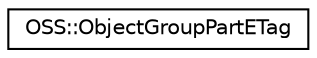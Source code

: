 digraph "类继承关系图"
{
  edge [fontname="Helvetica",fontsize="10",labelfontname="Helvetica",labelfontsize="10"];
  node [fontname="Helvetica",fontsize="10",shape=record];
  rankdir="LR";
  Node1 [label="OSS::ObjectGroupPartETag",height=0.2,width=0.4,color="black", fillcolor="white", style="filled",URL="$class_o_s_s_1_1_object_group_part_e_tag.html"];
}

